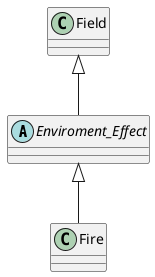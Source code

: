 @startuml

abstract class Enviroment_Effect {
}

class Fire

Field <|-- Enviroment_Effect

Enviroment_Effect <|-- Fire

@enduml